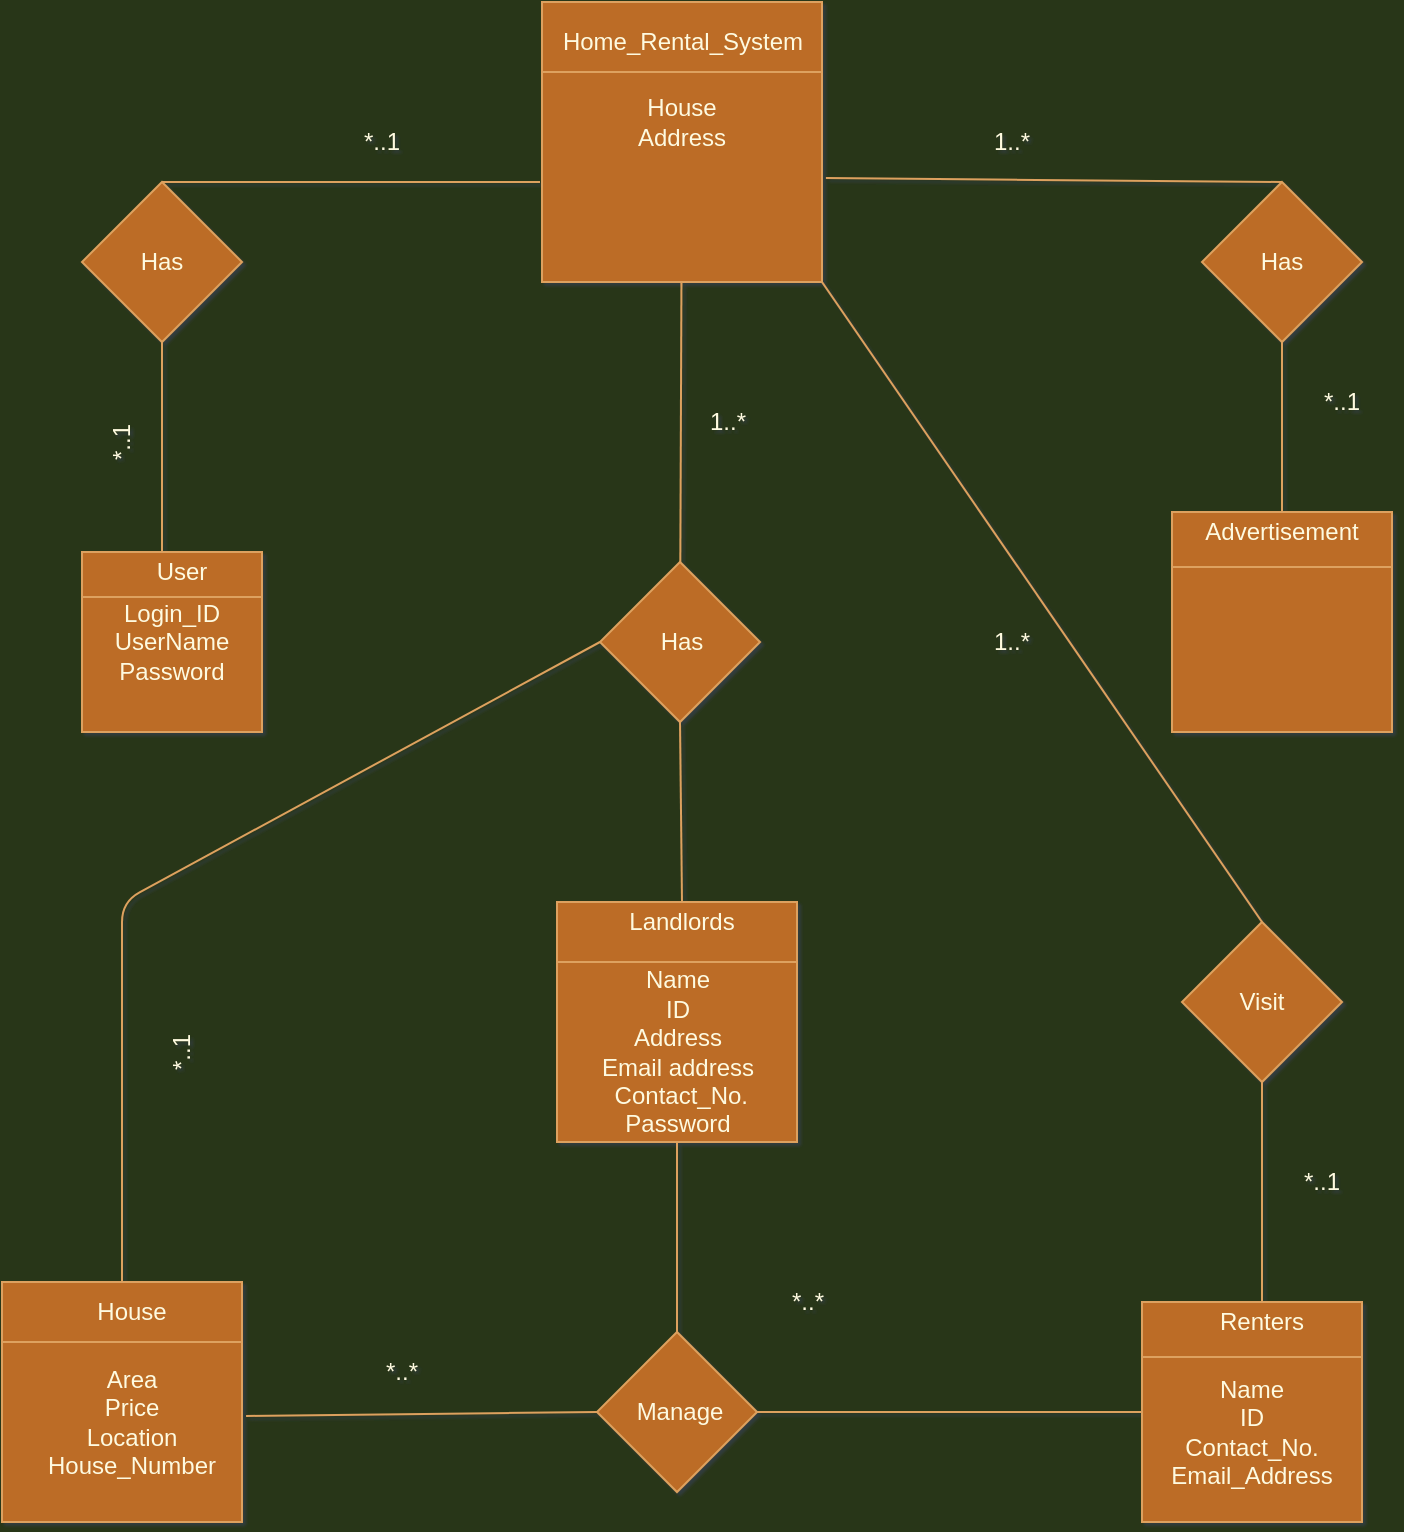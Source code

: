 <mxfile version="14.4.4" type="device"><diagram id="Ptr8vpnoa2If-j6XUE9V" name="Page-1"><mxGraphModel dx="868" dy="516" grid="1" gridSize="10" guides="1" tooltips="1" connect="1" arrows="1" fold="1" page="1" pageScale="1" pageWidth="1169" pageHeight="827" background="#283618" math="0" shadow="1"><root><mxCell id="0"/><mxCell id="1" parent="0"/><mxCell id="-r1LhervsQZ3MTemNI9F-9" value="" style="whiteSpace=wrap;html=1;aspect=fixed;fillColor=#BC6C25;strokeColor=#DDA15E;fontColor=#FEFAE0;" parent="1" vertex="1"><mxGeometry x="337.5" y="470" width="120" height="120" as="geometry"/></mxCell><mxCell id="-r1LhervsQZ3MTemNI9F-10" value="Landlords" style="text;html=1;strokeColor=none;fillColor=none;align=center;verticalAlign=middle;whiteSpace=wrap;fontColor=#FEFAE0;" parent="1" vertex="1"><mxGeometry x="380" y="470" width="40" height="20" as="geometry"/></mxCell><mxCell id="-r1LhervsQZ3MTemNI9F-11" value="" style="endArrow=none;html=1;exitX=0;exitY=0.25;exitDx=0;exitDy=0;entryX=1;entryY=0.25;entryDx=0;entryDy=0;strokeColor=#DDA15E;fontColor=#FEFAE0;labelBackgroundColor=#283618;curved=1;" parent="1" source="-r1LhervsQZ3MTemNI9F-9" target="-r1LhervsQZ3MTemNI9F-9" edge="1"><mxGeometry width="50" height="50" relative="1" as="geometry"><mxPoint x="390" y="590" as="sourcePoint"/><mxPoint x="440" y="540" as="targetPoint"/></mxGeometry></mxCell><mxCell id="-r1LhervsQZ3MTemNI9F-12" value="Name&lt;br&gt;ID&lt;br&gt;Address&lt;br&gt;Email address&lt;br&gt;&amp;nbsp;Contact_No.&lt;br&gt;Password" style="text;html=1;strokeColor=none;fillColor=none;align=center;verticalAlign=middle;whiteSpace=wrap;fontColor=#FEFAE0;" parent="1" vertex="1"><mxGeometry x="352.5" y="500" width="90" height="90" as="geometry"/></mxCell><mxCell id="bpXONwS8wzjDLAjv0v0L-3" value="" style="whiteSpace=wrap;html=1;aspect=fixed;fillColor=#BC6C25;strokeColor=#DDA15E;fontColor=#FEFAE0;" vertex="1" parent="1"><mxGeometry x="60" y="660" width="120" height="120" as="geometry"/></mxCell><mxCell id="bpXONwS8wzjDLAjv0v0L-4" value="House" style="text;html=1;strokeColor=none;fillColor=none;align=center;verticalAlign=middle;whiteSpace=wrap;fontColor=#FEFAE0;" vertex="1" parent="1"><mxGeometry x="105" y="665" width="40" height="20" as="geometry"/></mxCell><mxCell id="bpXONwS8wzjDLAjv0v0L-7" value="" style="rhombus;whiteSpace=wrap;html=1;fillColor=#BC6C25;strokeColor=#DDA15E;fontColor=#FEFAE0;" vertex="1" parent="1"><mxGeometry x="357.5" y="685" width="80" height="80" as="geometry"/></mxCell><mxCell id="bpXONwS8wzjDLAjv0v0L-8" value="Manage" style="text;html=1;strokeColor=none;fillColor=none;align=center;verticalAlign=middle;whiteSpace=wrap;fontColor=#FEFAE0;" vertex="1" parent="1"><mxGeometry x="379" y="715" width="40" height="20" as="geometry"/></mxCell><mxCell id="bpXONwS8wzjDLAjv0v0L-12" value="" style="endArrow=none;html=1;entryX=1;entryY=0.5;entryDx=0;entryDy=0;strokeColor=#DDA15E;fontColor=#FEFAE0;labelBackgroundColor=#283618;curved=1;exitX=0;exitY=0.5;exitDx=0;exitDy=0;" edge="1" parent="1" source="bpXONwS8wzjDLAjv0v0L-19" target="bpXONwS8wzjDLAjv0v0L-7"><mxGeometry width="50" height="50" relative="1" as="geometry"><mxPoint x="505" y="705.714" as="sourcePoint"/><mxPoint x="440" y="530" as="targetPoint"/></mxGeometry></mxCell><mxCell id="bpXONwS8wzjDLAjv0v0L-17" value="" style="endArrow=none;html=1;exitX=0;exitY=0.25;exitDx=0;exitDy=0;entryX=1;entryY=0.25;entryDx=0;entryDy=0;strokeColor=#DDA15E;fontColor=#FEFAE0;labelBackgroundColor=#283618;curved=1;" edge="1" parent="1" source="bpXONwS8wzjDLAjv0v0L-3" target="bpXONwS8wzjDLAjv0v0L-3"><mxGeometry width="50" height="50" relative="1" as="geometry"><mxPoint x="390" y="780" as="sourcePoint"/><mxPoint x="440" y="730" as="targetPoint"/><Array as="points"/></mxGeometry></mxCell><mxCell id="bpXONwS8wzjDLAjv0v0L-19" value="" style="whiteSpace=wrap;html=1;aspect=fixed;fillColor=#BC6C25;strokeColor=#DDA15E;fontColor=#FEFAE0;" vertex="1" parent="1"><mxGeometry x="630" y="670" width="110" height="110" as="geometry"/></mxCell><mxCell id="bpXONwS8wzjDLAjv0v0L-22" value="" style="endArrow=none;html=1;entryX=0.5;entryY=0;entryDx=0;entryDy=0;exitX=0.5;exitY=1;exitDx=0;exitDy=0;strokeColor=#DDA15E;fontColor=#FEFAE0;labelBackgroundColor=#283618;curved=1;" edge="1" parent="1" source="-r1LhervsQZ3MTemNI9F-12" target="bpXONwS8wzjDLAjv0v0L-7"><mxGeometry width="50" height="50" relative="1" as="geometry"><mxPoint x="70" y="350" as="sourcePoint"/><mxPoint x="440" y="410" as="targetPoint"/></mxGeometry></mxCell><mxCell id="bpXONwS8wzjDLAjv0v0L-33" value="Renters" style="text;html=1;strokeColor=none;fillColor=none;align=center;verticalAlign=middle;whiteSpace=wrap;fontColor=#FEFAE0;" vertex="1" parent="1"><mxGeometry x="670" y="670" width="40" height="20" as="geometry"/></mxCell><mxCell id="bpXONwS8wzjDLAjv0v0L-35" value="" style="endArrow=none;html=1;entryX=1;entryY=0.25;entryDx=0;entryDy=0;exitX=0;exitY=0.25;exitDx=0;exitDy=0;strokeColor=#DDA15E;fontColor=#FEFAE0;labelBackgroundColor=#283618;curved=1;" edge="1" parent="1" source="bpXONwS8wzjDLAjv0v0L-19" target="bpXONwS8wzjDLAjv0v0L-19"><mxGeometry width="50" height="50" relative="1" as="geometry"><mxPoint x="390" y="460" as="sourcePoint"/><mxPoint x="440" y="410" as="targetPoint"/><Array as="points"/></mxGeometry></mxCell><mxCell id="bpXONwS8wzjDLAjv0v0L-36" value="Name&lt;br&gt;ID&lt;br&gt;Contact_No.&lt;br&gt;Email_Address" style="text;html=1;strokeColor=none;fillColor=none;align=center;verticalAlign=middle;whiteSpace=wrap;fontColor=#FEFAE0;" vertex="1" parent="1"><mxGeometry x="635" y="705" width="100" height="60" as="geometry"/></mxCell><mxCell id="bpXONwS8wzjDLAjv0v0L-40" value="" style="whiteSpace=wrap;html=1;aspect=fixed;fillColor=#BC6C25;strokeColor=#DDA15E;fontColor=#FEFAE0;" vertex="1" parent="1"><mxGeometry x="100" y="295" width="90" height="90" as="geometry"/></mxCell><mxCell id="bpXONwS8wzjDLAjv0v0L-43" value="" style="endArrow=none;html=1;exitX=0;exitY=0.25;exitDx=0;exitDy=0;entryX=1;entryY=0.25;entryDx=0;entryDy=0;strokeColor=#DDA15E;fontColor=#FEFAE0;labelBackgroundColor=#283618;curved=1;" edge="1" parent="1" source="bpXONwS8wzjDLAjv0v0L-40" target="bpXONwS8wzjDLAjv0v0L-40"><mxGeometry width="50" height="50" relative="1" as="geometry"><mxPoint x="390" y="220" as="sourcePoint"/><mxPoint x="440" y="170" as="targetPoint"/></mxGeometry></mxCell><mxCell id="bpXONwS8wzjDLAjv0v0L-44" value="Login_ID&lt;br&gt;UserName&lt;br&gt;Password" style="text;html=1;strokeColor=none;fillColor=none;align=center;verticalAlign=middle;whiteSpace=wrap;fontColor=#FEFAE0;" vertex="1" parent="1"><mxGeometry x="125" y="330" width="40" height="20" as="geometry"/></mxCell><mxCell id="bpXONwS8wzjDLAjv0v0L-49" value="" style="rhombus;whiteSpace=wrap;html=1;fillColor=#BC6C25;strokeColor=#DDA15E;fontColor=#FEFAE0;" vertex="1" parent="1"><mxGeometry x="100" y="110" width="80" height="80" as="geometry"/></mxCell><mxCell id="bpXONwS8wzjDLAjv0v0L-50" value="Has" style="text;html=1;strokeColor=none;fillColor=none;align=center;verticalAlign=middle;whiteSpace=wrap;fontColor=#FEFAE0;" vertex="1" parent="1"><mxGeometry x="120" y="140" width="40" height="20" as="geometry"/></mxCell><mxCell id="bpXONwS8wzjDLAjv0v0L-56" value="Area&lt;br&gt;Price&lt;br&gt;Location&lt;br&gt;House_Number" style="text;html=1;strokeColor=none;fillColor=none;align=center;verticalAlign=middle;whiteSpace=wrap;fontColor=#FEFAE0;" vertex="1" parent="1"><mxGeometry x="90" y="705" width="70" height="50" as="geometry"/></mxCell><mxCell id="bpXONwS8wzjDLAjv0v0L-57" value="" style="whiteSpace=wrap;html=1;aspect=fixed;fillColor=#BC6C25;strokeColor=#DDA15E;fontColor=#FEFAE0;" vertex="1" parent="1"><mxGeometry x="645" y="275" width="110" height="110" as="geometry"/></mxCell><mxCell id="bpXONwS8wzjDLAjv0v0L-58" value="Advertisement&lt;br&gt;" style="text;html=1;strokeColor=none;fillColor=none;align=center;verticalAlign=middle;whiteSpace=wrap;fontColor=#FEFAE0;" vertex="1" parent="1"><mxGeometry x="680" y="275" width="40" height="20" as="geometry"/></mxCell><mxCell id="bpXONwS8wzjDLAjv0v0L-60" value="" style="endArrow=none;html=1;exitX=1;exitY=0.25;exitDx=0;exitDy=0;entryX=0;entryY=0.25;entryDx=0;entryDy=0;strokeColor=#DDA15E;fontColor=#FEFAE0;labelBackgroundColor=#283618;curved=1;" edge="1" parent="1" source="bpXONwS8wzjDLAjv0v0L-57" target="bpXONwS8wzjDLAjv0v0L-57"><mxGeometry width="50" height="50" relative="1" as="geometry"><mxPoint x="390" y="180" as="sourcePoint"/><mxPoint x="440" y="130" as="targetPoint"/></mxGeometry></mxCell><mxCell id="bpXONwS8wzjDLAjv0v0L-61" value="" style="endArrow=none;html=1;entryX=0;entryY=0.5;entryDx=0;entryDy=0;exitX=1.017;exitY=0.558;exitDx=0;exitDy=0;exitPerimeter=0;strokeColor=#DDA15E;fontColor=#FEFAE0;labelBackgroundColor=#283618;curved=1;" edge="1" parent="1" source="bpXONwS8wzjDLAjv0v0L-3" target="bpXONwS8wzjDLAjv0v0L-7"><mxGeometry width="50" height="50" relative="1" as="geometry"><mxPoint x="370" y="590" as="sourcePoint"/><mxPoint x="440" y="340" as="targetPoint"/></mxGeometry></mxCell><mxCell id="bpXONwS8wzjDLAjv0v0L-62" value="User" style="text;html=1;strokeColor=none;fillColor=none;align=center;verticalAlign=middle;whiteSpace=wrap;fontColor=#FEFAE0;" vertex="1" parent="1"><mxGeometry x="130" y="295" width="40" height="20" as="geometry"/></mxCell><mxCell id="bpXONwS8wzjDLAjv0v0L-63" value="" style="whiteSpace=wrap;html=1;aspect=fixed;fillColor=#BC6C25;strokeColor=#DDA15E;fontColor=#FEFAE0;" vertex="1" parent="1"><mxGeometry x="330" y="20" width="140" height="140" as="geometry"/></mxCell><mxCell id="bpXONwS8wzjDLAjv0v0L-66" value="House&lt;br&gt;Address&lt;br&gt;" style="text;html=1;strokeColor=none;fillColor=none;align=center;verticalAlign=middle;whiteSpace=wrap;fontColor=#FEFAE0;" vertex="1" parent="1"><mxGeometry x="380" y="70" width="40" height="20" as="geometry"/></mxCell><mxCell id="bpXONwS8wzjDLAjv0v0L-64" value="Home_Rental_System" style="text;html=1;strokeColor=none;fillColor=none;align=center;verticalAlign=middle;whiteSpace=wrap;fontColor=#FEFAE0;" vertex="1" parent="1"><mxGeometry x="377.5" y="30" width="45" height="20" as="geometry"/></mxCell><mxCell id="bpXONwS8wzjDLAjv0v0L-88" value="" style="endArrow=none;html=1;exitX=0;exitY=0.25;exitDx=0;exitDy=0;entryX=1;entryY=0.25;entryDx=0;entryDy=0;strokeColor=#DDA15E;fontColor=#FEFAE0;labelBackgroundColor=#283618;curved=1;" edge="1" parent="1" source="bpXONwS8wzjDLAjv0v0L-63" target="bpXONwS8wzjDLAjv0v0L-63"><mxGeometry width="50" height="50" relative="1" as="geometry"><mxPoint x="320" y="200" as="sourcePoint"/><mxPoint x="370" y="150" as="targetPoint"/></mxGeometry></mxCell><mxCell id="bpXONwS8wzjDLAjv0v0L-95" value="" style="rhombus;whiteSpace=wrap;html=1;fillColor=#BC6C25;strokeColor=#DDA15E;fontColor=#FEFAE0;" vertex="1" parent="1"><mxGeometry x="359" y="300" width="80" height="80" as="geometry"/></mxCell><mxCell id="bpXONwS8wzjDLAjv0v0L-96" value="Has" style="text;html=1;strokeColor=none;fillColor=none;align=center;verticalAlign=middle;whiteSpace=wrap;fontColor=#FEFAE0;" vertex="1" parent="1"><mxGeometry x="380" y="330" width="40" height="20" as="geometry"/></mxCell><mxCell id="bpXONwS8wzjDLAjv0v0L-97" value="" style="endArrow=none;html=1;entryX=0.5;entryY=1;entryDx=0;entryDy=0;exitX=0.5;exitY=0;exitDx=0;exitDy=0;strokeColor=#DDA15E;fontColor=#FEFAE0;labelBackgroundColor=#283618;curved=1;" edge="1" parent="1" source="-r1LhervsQZ3MTemNI9F-10" target="bpXONwS8wzjDLAjv0v0L-95"><mxGeometry width="50" height="50" relative="1" as="geometry"><mxPoint x="100" y="510" as="sourcePoint"/><mxPoint x="370" y="280" as="targetPoint"/></mxGeometry></mxCell><mxCell id="bpXONwS8wzjDLAjv0v0L-98" value="" style="endArrow=none;html=1;strokeColor=#DDA15E;fontColor=#FEFAE0;labelBackgroundColor=#283618;curved=1;" edge="1" parent="1" source="bpXONwS8wzjDLAjv0v0L-95" target="bpXONwS8wzjDLAjv0v0L-63"><mxGeometry width="50" height="50" relative="1" as="geometry"><mxPoint x="320" y="330" as="sourcePoint"/><mxPoint x="398" y="164" as="targetPoint"/></mxGeometry></mxCell><mxCell id="bpXONwS8wzjDLAjv0v0L-109" value="" style="endArrow=none;html=1;strokeColor=#DDA15E;fontColor=#FEFAE0;labelBackgroundColor=#283618;curved=1;" edge="1" parent="1"><mxGeometry width="50" height="50" relative="1" as="geometry"><mxPoint x="140" y="110" as="sourcePoint"/><mxPoint x="329" y="110" as="targetPoint"/></mxGeometry></mxCell><mxCell id="bpXONwS8wzjDLAjv0v0L-110" value="" style="endArrow=none;html=1;exitX=0.25;exitY=0;exitDx=0;exitDy=0;strokeColor=#DDA15E;fontColor=#FEFAE0;labelBackgroundColor=#283618;curved=1;" edge="1" parent="1" source="bpXONwS8wzjDLAjv0v0L-62" target="bpXONwS8wzjDLAjv0v0L-49"><mxGeometry width="50" height="50" relative="1" as="geometry"><mxPoint x="320" y="230" as="sourcePoint"/><mxPoint x="370" y="180" as="targetPoint"/></mxGeometry></mxCell><mxCell id="bpXONwS8wzjDLAjv0v0L-113" value="" style="endArrow=none;html=1;exitX=0.5;exitY=0;exitDx=0;exitDy=0;entryX=1.014;entryY=0.629;entryDx=0;entryDy=0;entryPerimeter=0;strokeColor=#DDA15E;fontColor=#FEFAE0;labelBackgroundColor=#283618;curved=1;" edge="1" parent="1" source="bpXONwS8wzjDLAjv0v0L-117" target="bpXONwS8wzjDLAjv0v0L-63"><mxGeometry width="50" height="50" relative="1" as="geometry"><mxPoint x="680" y="100" as="sourcePoint"/><mxPoint x="472" y="120" as="targetPoint"/></mxGeometry></mxCell><mxCell id="bpXONwS8wzjDLAjv0v0L-117" value="" style="rhombus;whiteSpace=wrap;html=1;fillColor=#BC6C25;strokeColor=#DDA15E;fontColor=#FEFAE0;" vertex="1" parent="1"><mxGeometry x="660" y="110" width="80" height="80" as="geometry"/></mxCell><mxCell id="bpXONwS8wzjDLAjv0v0L-118" value="" style="endArrow=none;html=1;strokeColor=#DDA15E;fontColor=#FEFAE0;labelBackgroundColor=#283618;curved=1;exitX=0.5;exitY=0;exitDx=0;exitDy=0;" edge="1" parent="1" source="bpXONwS8wzjDLAjv0v0L-58" target="bpXONwS8wzjDLAjv0v0L-117"><mxGeometry width="50" height="50" relative="1" as="geometry"><mxPoint x="672" y="275" as="sourcePoint"/><mxPoint x="370" y="180" as="targetPoint"/></mxGeometry></mxCell><mxCell id="bpXONwS8wzjDLAjv0v0L-119" value="Has" style="text;html=1;strokeColor=none;fillColor=none;align=center;verticalAlign=middle;whiteSpace=wrap;fontColor=#FEFAE0;" vertex="1" parent="1"><mxGeometry x="680" y="140" width="40" height="20" as="geometry"/></mxCell><mxCell id="bpXONwS8wzjDLAjv0v0L-151" value="*..1" style="text;html=1;strokeColor=none;fillColor=none;align=center;verticalAlign=middle;whiteSpace=wrap;rounded=0;fontColor=#FEFAE0;" vertex="1" parent="1"><mxGeometry x="230" y="80" width="40" height="20" as="geometry"/></mxCell><mxCell id="bpXONwS8wzjDLAjv0v0L-153" value="*..1" style="text;html=1;strokeColor=none;fillColor=none;align=center;verticalAlign=middle;whiteSpace=wrap;rounded=0;fontColor=#FEFAE0;rotation=270;" vertex="1" parent="1"><mxGeometry x="100" y="230" width="40" height="20" as="geometry"/></mxCell><mxCell id="bpXONwS8wzjDLAjv0v0L-155" value="1..*" style="text;html=1;strokeColor=none;fillColor=none;align=center;verticalAlign=middle;whiteSpace=wrap;rounded=0;fontColor=#FEFAE0;" vertex="1" parent="1"><mxGeometry x="545" y="80" width="40" height="20" as="geometry"/></mxCell><mxCell id="bpXONwS8wzjDLAjv0v0L-156" value="*..1" style="text;html=1;strokeColor=none;fillColor=none;align=center;verticalAlign=middle;whiteSpace=wrap;rounded=0;fontColor=#FEFAE0;" vertex="1" parent="1"><mxGeometry x="710" y="210" width="40" height="20" as="geometry"/></mxCell><mxCell id="bpXONwS8wzjDLAjv0v0L-157" value="" style="endArrow=none;html=1;strokeColor=#DDA15E;fillColor=#BC6C25;fontColor=#FEFAE0;entryX=0;entryY=0.5;entryDx=0;entryDy=0;exitX=0.5;exitY=0;exitDx=0;exitDy=0;" edge="1" parent="1" source="bpXONwS8wzjDLAjv0v0L-3" target="bpXONwS8wzjDLAjv0v0L-95"><mxGeometry width="50" height="50" relative="1" as="geometry"><mxPoint x="120" y="650" as="sourcePoint"/><mxPoint x="370" y="520" as="targetPoint"/><Array as="points"><mxPoint x="120" y="470"/></Array></mxGeometry></mxCell><mxCell id="bpXONwS8wzjDLAjv0v0L-159" value="*..1" style="text;html=1;strokeColor=none;fillColor=none;align=center;verticalAlign=middle;whiteSpace=wrap;rounded=0;fontColor=#FEFAE0;rotation=270;" vertex="1" parent="1"><mxGeometry x="130" y="535" width="40" height="20" as="geometry"/></mxCell><mxCell id="bpXONwS8wzjDLAjv0v0L-160" value="*..*" style="text;html=1;strokeColor=none;fillColor=none;align=center;verticalAlign=middle;whiteSpace=wrap;rounded=0;fontColor=#FEFAE0;" vertex="1" parent="1"><mxGeometry x="240" y="695" width="40" height="20" as="geometry"/></mxCell><mxCell id="bpXONwS8wzjDLAjv0v0L-163" value="*..*" style="text;html=1;strokeColor=none;fillColor=none;align=center;verticalAlign=middle;whiteSpace=wrap;rounded=0;fontColor=#FEFAE0;" vertex="1" parent="1"><mxGeometry x="442.5" y="660" width="40" height="20" as="geometry"/></mxCell><mxCell id="bpXONwS8wzjDLAjv0v0L-164" value="1..*" style="text;html=1;strokeColor=none;fillColor=none;align=center;verticalAlign=middle;whiteSpace=wrap;rounded=0;fontColor=#FEFAE0;" vertex="1" parent="1"><mxGeometry x="402.5" y="220" width="40" height="20" as="geometry"/></mxCell><mxCell id="bpXONwS8wzjDLAjv0v0L-167" value="" style="rhombus;whiteSpace=wrap;html=1;strokeColor=#DDA15E;fillColor=#BC6C25;fontColor=#FEFAE0;" vertex="1" parent="1"><mxGeometry x="650" y="480" width="80" height="80" as="geometry"/></mxCell><mxCell id="bpXONwS8wzjDLAjv0v0L-168" value="Visit" style="text;html=1;strokeColor=none;fillColor=none;align=center;verticalAlign=middle;whiteSpace=wrap;rounded=0;fontColor=#FEFAE0;" vertex="1" parent="1"><mxGeometry x="670" y="510" width="40" height="20" as="geometry"/></mxCell><mxCell id="bpXONwS8wzjDLAjv0v0L-169" value="" style="endArrow=none;html=1;strokeColor=#DDA15E;fillColor=#BC6C25;fontColor=#FEFAE0;exitX=0.5;exitY=0;exitDx=0;exitDy=0;entryX=1;entryY=1;entryDx=0;entryDy=0;" edge="1" parent="1" source="bpXONwS8wzjDLAjv0v0L-167" target="bpXONwS8wzjDLAjv0v0L-63"><mxGeometry width="50" height="50" relative="1" as="geometry"><mxPoint x="310" y="330" as="sourcePoint"/><mxPoint x="480" y="160" as="targetPoint"/></mxGeometry></mxCell><mxCell id="bpXONwS8wzjDLAjv0v0L-170" value="" style="endArrow=none;html=1;strokeColor=#DDA15E;fillColor=#BC6C25;fontColor=#FEFAE0;exitX=0.5;exitY=0;exitDx=0;exitDy=0;entryX=0.5;entryY=1;entryDx=0;entryDy=0;" edge="1" parent="1" source="bpXONwS8wzjDLAjv0v0L-33" target="bpXONwS8wzjDLAjv0v0L-167"><mxGeometry width="50" height="50" relative="1" as="geometry"><mxPoint x="310" y="630" as="sourcePoint"/><mxPoint x="360" y="580" as="targetPoint"/></mxGeometry></mxCell><mxCell id="bpXONwS8wzjDLAjv0v0L-171" value="1..*" style="text;html=1;strokeColor=none;fillColor=none;align=center;verticalAlign=middle;whiteSpace=wrap;rounded=0;fontColor=#FEFAE0;" vertex="1" parent="1"><mxGeometry x="545" y="330" width="40" height="20" as="geometry"/></mxCell><mxCell id="bpXONwS8wzjDLAjv0v0L-172" value="*..1" style="text;html=1;strokeColor=none;fillColor=none;align=center;verticalAlign=middle;whiteSpace=wrap;rounded=0;fontColor=#FEFAE0;" vertex="1" parent="1"><mxGeometry x="700" y="600" width="40" height="20" as="geometry"/></mxCell></root></mxGraphModel></diagram></mxfile>